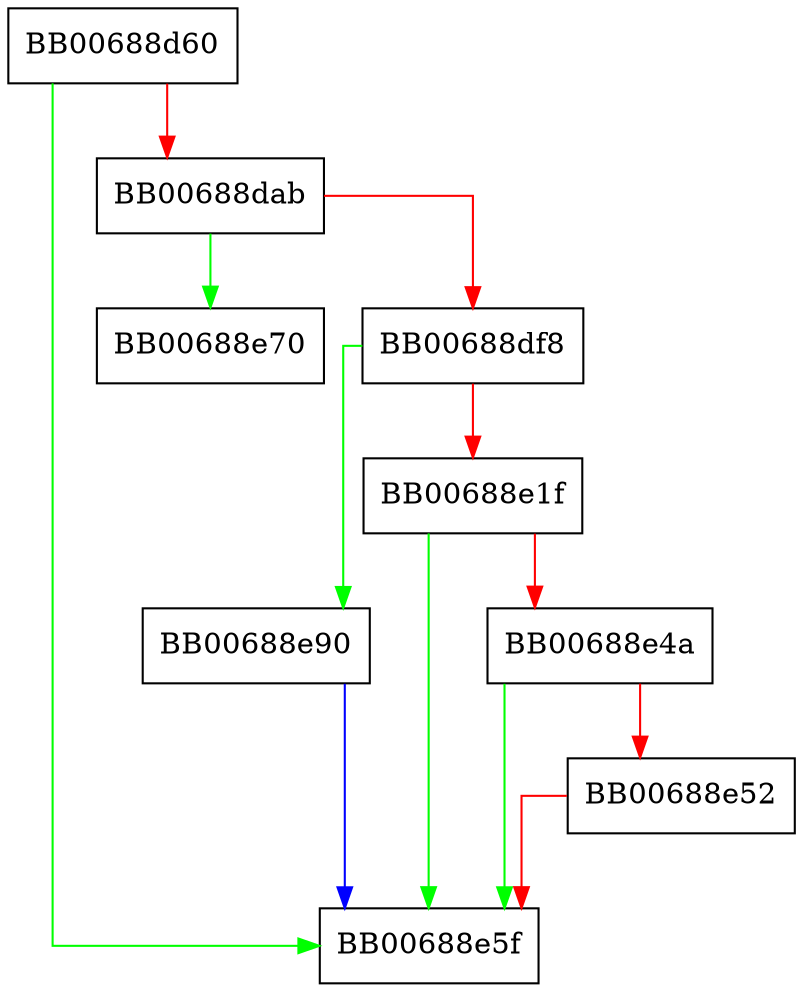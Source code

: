 digraph ossl_d2i_ED25519_PUBKEY {
  node [shape="box"];
  graph [splines=ortho];
  BB00688d60 -> BB00688e5f [color="green"];
  BB00688d60 -> BB00688dab [color="red"];
  BB00688dab -> BB00688e70 [color="green"];
  BB00688dab -> BB00688df8 [color="red"];
  BB00688df8 -> BB00688e90 [color="green"];
  BB00688df8 -> BB00688e1f [color="red"];
  BB00688e1f -> BB00688e5f [color="green"];
  BB00688e1f -> BB00688e4a [color="red"];
  BB00688e4a -> BB00688e5f [color="green"];
  BB00688e4a -> BB00688e52 [color="red"];
  BB00688e52 -> BB00688e5f [color="red"];
  BB00688e90 -> BB00688e5f [color="blue"];
}